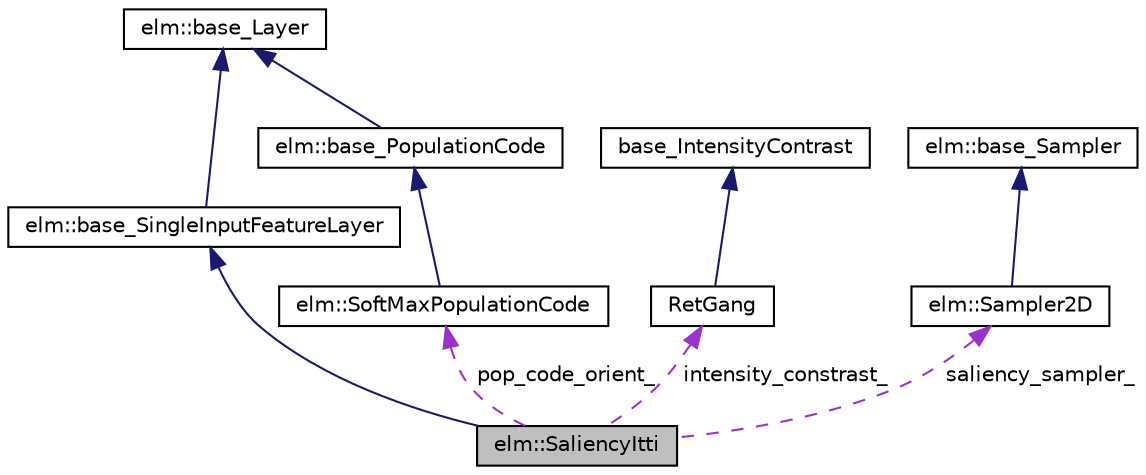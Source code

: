 digraph G
{
  edge [fontname="Helvetica",fontsize="10",labelfontname="Helvetica",labelfontsize="10"];
  node [fontname="Helvetica",fontsize="10",shape=record];
  Node1 [label="elm::SaliencyItti",height=0.2,width=0.4,color="black", fillcolor="grey75", style="filled" fontcolor="black"];
  Node2 -> Node1 [dir="back",color="midnightblue",fontsize="10",style="solid",fontname="Helvetica"];
  Node2 [label="elm::base_SingleInputFeatureLayer",height=0.2,width=0.4,color="black", fillcolor="white", style="filled",URL="$classelm_1_1base__SingleInputFeatureLayer.html",tooltip="base class for layer assuming single feature input, an intermediate layer implementation"];
  Node3 -> Node2 [dir="back",color="midnightblue",fontsize="10",style="solid",fontname="Helvetica"];
  Node3 [label="elm::base_Layer",height=0.2,width=0.4,color="black", fillcolor="white", style="filled",URL="$classelm_1_1base__Layer.html",tooltip="The Layer base class Overloaded constructor calls overloaded Reset() so you can implement Reset(confi..."];
  Node4 -> Node1 [dir="back",color="darkorchid3",fontsize="10",style="dashed",label=" pop_code_orient_" ,fontname="Helvetica"];
  Node4 [label="elm::SoftMaxPopulationCode",height=0.2,width=0.4,color="black", fillcolor="white", style="filled",URL="$classelm_1_1SoftMaxPopulationCode.html",tooltip="Population code sampled from distribution (e.g."];
  Node5 -> Node4 [dir="back",color="midnightblue",fontsize="10",style="solid",fontname="Helvetica"];
  Node5 [label="elm::base_PopulationCode",height=0.2,width=0.4,color="black", fillcolor="white", style="filled",URL="$classelm_1_1base__PopulationCode.html",tooltip="The base class for population codes."];
  Node3 -> Node5 [dir="back",color="midnightblue",fontsize="10",style="solid",fontname="Helvetica"];
  Node6 -> Node1 [dir="back",color="darkorchid3",fontsize="10",style="dashed",label=" intensity_constrast_" ,fontname="Helvetica"];
  Node6 [label="RetGang",height=0.2,width=0.4,color="black", fillcolor="white", style="filled",URL="$classRetGang.html",tooltip="Implement intensity constrast measure using a model of retinal ganglion cells."];
  Node7 -> Node6 [dir="back",color="midnightblue",fontsize="10",style="solid",fontname="Helvetica"];
  Node7 [label="base_IntensityContrast",height=0.2,width=0.4,color="black", fillcolor="white", style="filled",URL="$classbase__IntensityContrast.html",tooltip="base class for measuring intensity contrast"];
  Node8 -> Node1 [dir="back",color="darkorchid3",fontsize="10",style="dashed",label=" saliency_sampler_" ,fontname="Helvetica"];
  Node8 [label="elm::Sampler2D",height=0.2,width=0.4,color="black", fillcolor="white", style="filled",URL="$classelm_1_1Sampler2D.html",tooltip="class for sampling from two-dimensional PDF"];
  Node9 -> Node8 [dir="back",color="midnightblue",fontsize="10",style="solid",fontname="Helvetica"];
  Node9 [label="elm::base_Sampler",height=0.2,width=0.4,color="black", fillcolor="white", style="filled",URL="$classelm_1_1base__Sampler.html",tooltip="base class for sampling from a distribution"];
}
